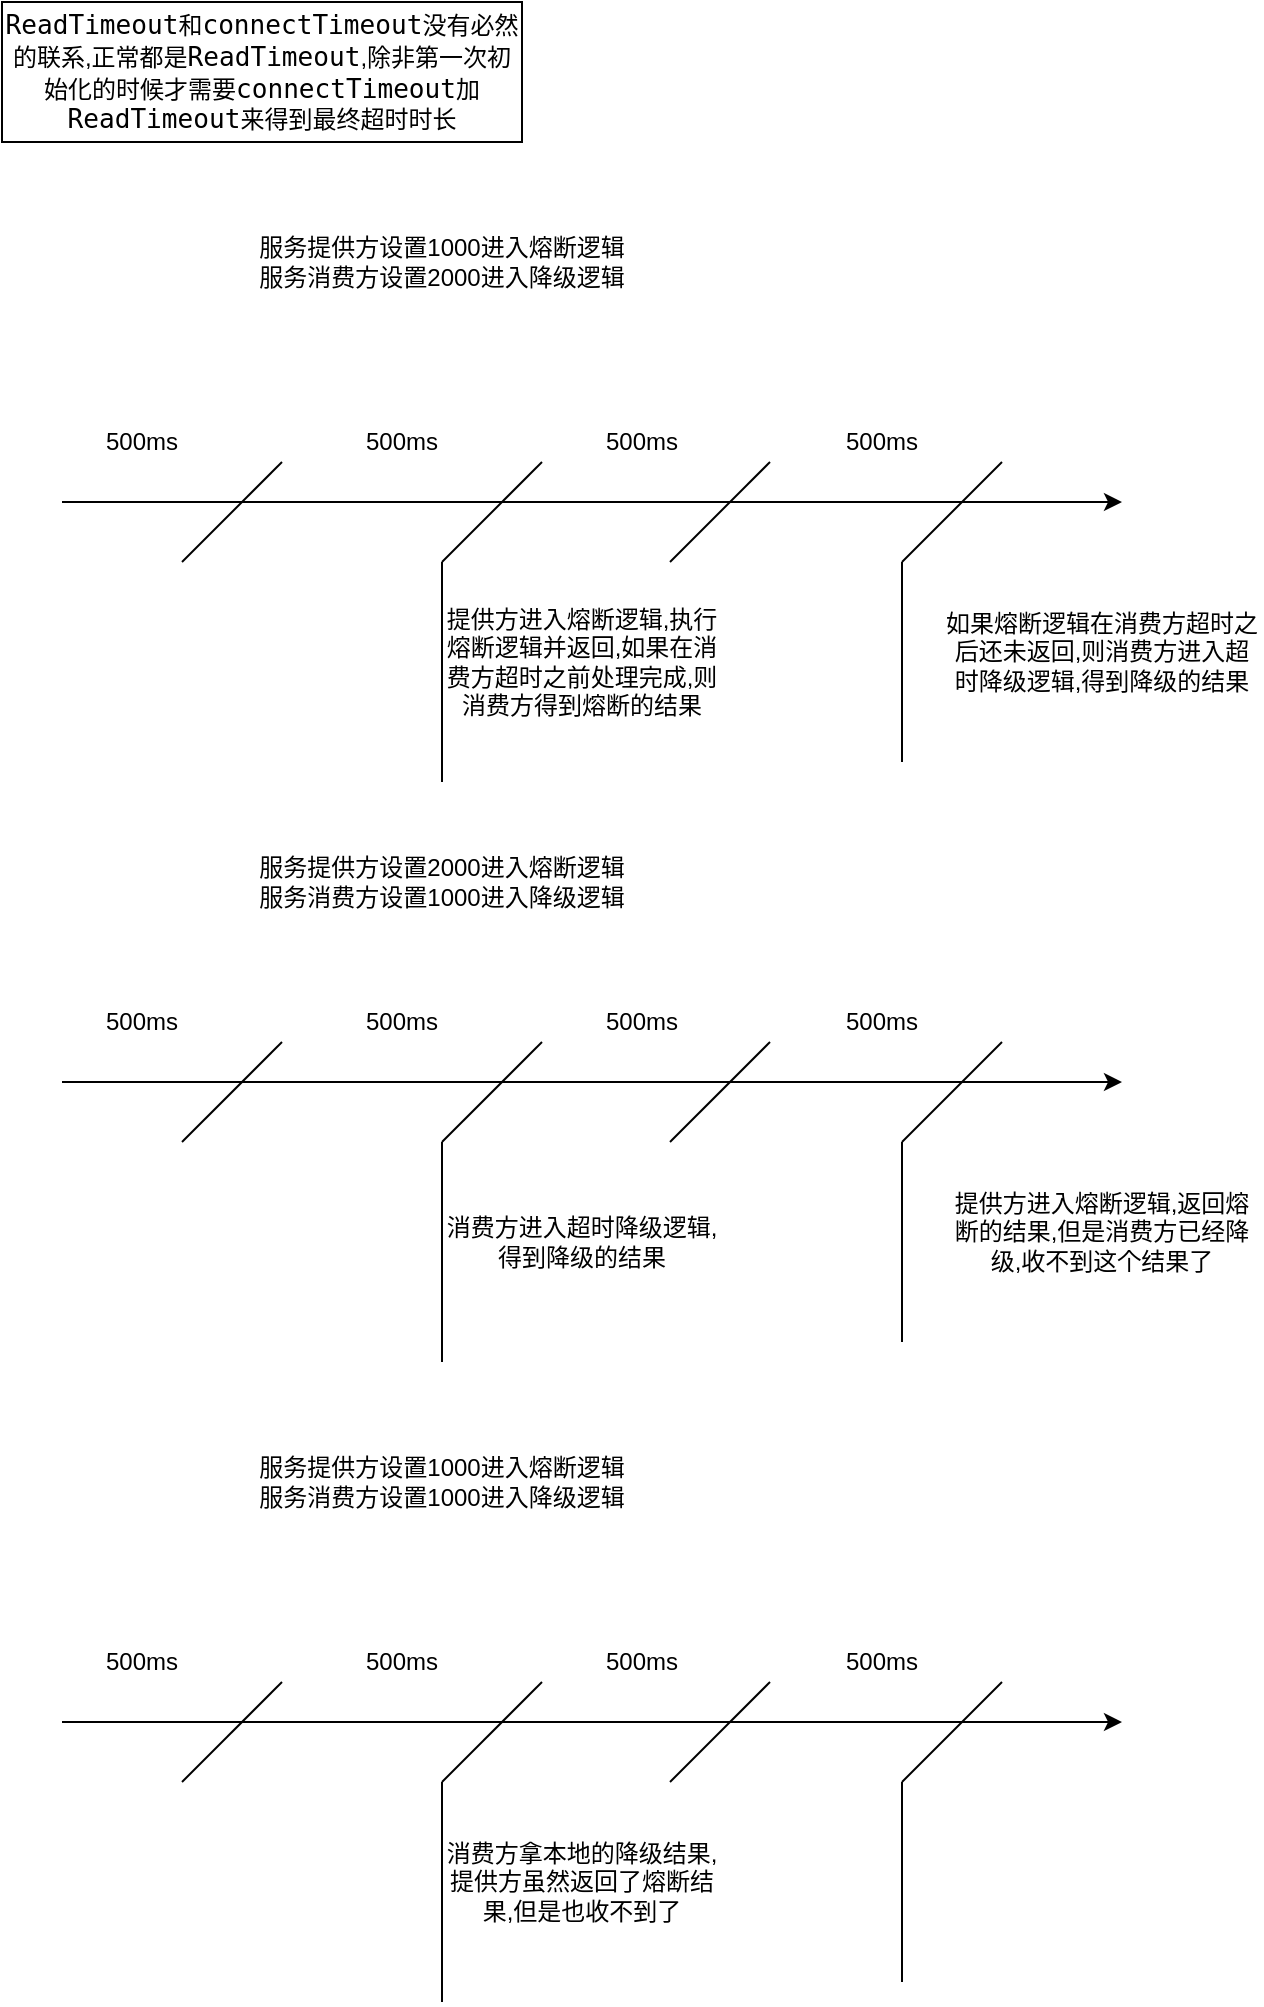<mxfile version="13.10.9" type="github">
  <diagram id="E3m-XeIQVQSN0iLPFJ0V" name="第 1 页">
    <mxGraphModel dx="731" dy="536" grid="1" gridSize="10" guides="1" tooltips="1" connect="1" arrows="1" fold="1" page="1" pageScale="1" pageWidth="827" pageHeight="1169" math="0" shadow="0">
      <root>
        <mxCell id="0" />
        <mxCell id="1" parent="0" />
        <mxCell id="yEqj9vdKXUoKs3gxg46q-3" value="" style="endArrow=classic;html=1;" parent="1" edge="1">
          <mxGeometry width="50" height="50" relative="1" as="geometry">
            <mxPoint x="60" y="270" as="sourcePoint" />
            <mxPoint x="590" y="270" as="targetPoint" />
          </mxGeometry>
        </mxCell>
        <mxCell id="yEqj9vdKXUoKs3gxg46q-4" value="" style="endArrow=none;html=1;" parent="1" edge="1">
          <mxGeometry width="50" height="50" relative="1" as="geometry">
            <mxPoint x="120" y="300" as="sourcePoint" />
            <mxPoint x="170" y="250" as="targetPoint" />
          </mxGeometry>
        </mxCell>
        <mxCell id="yEqj9vdKXUoKs3gxg46q-5" value="" style="endArrow=none;html=1;" parent="1" edge="1">
          <mxGeometry width="50" height="50" relative="1" as="geometry">
            <mxPoint x="250" y="300" as="sourcePoint" />
            <mxPoint x="300" y="250" as="targetPoint" />
          </mxGeometry>
        </mxCell>
        <mxCell id="yEqj9vdKXUoKs3gxg46q-6" value="" style="endArrow=none;html=1;" parent="1" edge="1">
          <mxGeometry width="50" height="50" relative="1" as="geometry">
            <mxPoint x="364" y="300" as="sourcePoint" />
            <mxPoint x="414" y="250" as="targetPoint" />
          </mxGeometry>
        </mxCell>
        <mxCell id="yEqj9vdKXUoKs3gxg46q-7" value="500ms" style="text;html=1;strokeColor=none;fillColor=none;align=center;verticalAlign=middle;whiteSpace=wrap;rounded=0;" parent="1" vertex="1">
          <mxGeometry x="80" y="230" width="40" height="20" as="geometry" />
        </mxCell>
        <mxCell id="yEqj9vdKXUoKs3gxg46q-8" value="500ms" style="text;html=1;strokeColor=none;fillColor=none;align=center;verticalAlign=middle;whiteSpace=wrap;rounded=0;" parent="1" vertex="1">
          <mxGeometry x="210" y="230" width="40" height="20" as="geometry" />
        </mxCell>
        <mxCell id="yEqj9vdKXUoKs3gxg46q-10" value="500ms" style="text;html=1;strokeColor=none;fillColor=none;align=center;verticalAlign=middle;whiteSpace=wrap;rounded=0;" parent="1" vertex="1">
          <mxGeometry x="330" y="230" width="40" height="20" as="geometry" />
        </mxCell>
        <mxCell id="yEqj9vdKXUoKs3gxg46q-12" value="服务提供方设置1000进入熔断逻辑&lt;br&gt;服务消费方设置2000进入降级逻辑" style="text;html=1;strokeColor=none;fillColor=none;align=center;verticalAlign=middle;whiteSpace=wrap;rounded=0;" parent="1" vertex="1">
          <mxGeometry x="110" y="130" width="280" height="40" as="geometry" />
        </mxCell>
        <mxCell id="yEqj9vdKXUoKs3gxg46q-13" value="" style="endArrow=none;html=1;" parent="1" edge="1">
          <mxGeometry width="50" height="50" relative="1" as="geometry">
            <mxPoint x="480" y="300" as="sourcePoint" />
            <mxPoint x="530" y="250" as="targetPoint" />
          </mxGeometry>
        </mxCell>
        <mxCell id="yEqj9vdKXUoKs3gxg46q-14" value="500ms" style="text;html=1;strokeColor=none;fillColor=none;align=center;verticalAlign=middle;whiteSpace=wrap;rounded=0;" parent="1" vertex="1">
          <mxGeometry x="450" y="230" width="40" height="20" as="geometry" />
        </mxCell>
        <mxCell id="yEqj9vdKXUoKs3gxg46q-16" value="" style="endArrow=none;html=1;" parent="1" edge="1">
          <mxGeometry width="50" height="50" relative="1" as="geometry">
            <mxPoint x="250" y="410" as="sourcePoint" />
            <mxPoint x="250" y="300" as="targetPoint" />
          </mxGeometry>
        </mxCell>
        <mxCell id="yEqj9vdKXUoKs3gxg46q-17" value="提供方进入熔断逻辑,执行熔断逻辑并返回,如果在消费方超时之前处理完成,则消费方得到熔断的结果" style="text;html=1;strokeColor=none;fillColor=none;align=center;verticalAlign=middle;whiteSpace=wrap;rounded=0;" parent="1" vertex="1">
          <mxGeometry x="250" y="320" width="140" height="60" as="geometry" />
        </mxCell>
        <mxCell id="yEqj9vdKXUoKs3gxg46q-18" value="" style="endArrow=none;html=1;" parent="1" edge="1">
          <mxGeometry width="50" height="50" relative="1" as="geometry">
            <mxPoint x="480" y="400" as="sourcePoint" />
            <mxPoint x="480" y="300" as="targetPoint" />
          </mxGeometry>
        </mxCell>
        <mxCell id="yEqj9vdKXUoKs3gxg46q-19" value="如果熔断逻辑在消费方超时之后还未返回,则消费方进入超时降级逻辑,得到降级的结果" style="text;html=1;strokeColor=none;fillColor=none;align=center;verticalAlign=middle;whiteSpace=wrap;rounded=0;" parent="1" vertex="1">
          <mxGeometry x="500" y="320" width="160" height="50" as="geometry" />
        </mxCell>
        <mxCell id="yEqj9vdKXUoKs3gxg46q-20" value="" style="endArrow=classic;html=1;" parent="1" edge="1">
          <mxGeometry width="50" height="50" relative="1" as="geometry">
            <mxPoint x="60" y="560" as="sourcePoint" />
            <mxPoint x="590" y="560" as="targetPoint" />
          </mxGeometry>
        </mxCell>
        <mxCell id="yEqj9vdKXUoKs3gxg46q-21" value="" style="endArrow=none;html=1;" parent="1" edge="1">
          <mxGeometry width="50" height="50" relative="1" as="geometry">
            <mxPoint x="120" y="590" as="sourcePoint" />
            <mxPoint x="170" y="540" as="targetPoint" />
          </mxGeometry>
        </mxCell>
        <mxCell id="yEqj9vdKXUoKs3gxg46q-22" value="" style="endArrow=none;html=1;" parent="1" edge="1">
          <mxGeometry width="50" height="50" relative="1" as="geometry">
            <mxPoint x="250" y="590" as="sourcePoint" />
            <mxPoint x="300" y="540" as="targetPoint" />
          </mxGeometry>
        </mxCell>
        <mxCell id="yEqj9vdKXUoKs3gxg46q-23" value="" style="endArrow=none;html=1;" parent="1" edge="1">
          <mxGeometry width="50" height="50" relative="1" as="geometry">
            <mxPoint x="364" y="590" as="sourcePoint" />
            <mxPoint x="414" y="540" as="targetPoint" />
          </mxGeometry>
        </mxCell>
        <mxCell id="yEqj9vdKXUoKs3gxg46q-24" value="500ms" style="text;html=1;strokeColor=none;fillColor=none;align=center;verticalAlign=middle;whiteSpace=wrap;rounded=0;" parent="1" vertex="1">
          <mxGeometry x="80" y="520" width="40" height="20" as="geometry" />
        </mxCell>
        <mxCell id="yEqj9vdKXUoKs3gxg46q-25" value="500ms" style="text;html=1;strokeColor=none;fillColor=none;align=center;verticalAlign=middle;whiteSpace=wrap;rounded=0;" parent="1" vertex="1">
          <mxGeometry x="210" y="520" width="40" height="20" as="geometry" />
        </mxCell>
        <mxCell id="yEqj9vdKXUoKs3gxg46q-26" value="500ms" style="text;html=1;strokeColor=none;fillColor=none;align=center;verticalAlign=middle;whiteSpace=wrap;rounded=0;" parent="1" vertex="1">
          <mxGeometry x="330" y="520" width="40" height="20" as="geometry" />
        </mxCell>
        <mxCell id="yEqj9vdKXUoKs3gxg46q-27" value="服务提供方设置2000进入熔断逻辑&lt;br&gt;服务消费方设置1000进入降级逻辑" style="text;html=1;strokeColor=none;fillColor=none;align=center;verticalAlign=middle;whiteSpace=wrap;rounded=0;" parent="1" vertex="1">
          <mxGeometry x="110" y="440" width="280" height="40" as="geometry" />
        </mxCell>
        <mxCell id="yEqj9vdKXUoKs3gxg46q-28" value="" style="endArrow=none;html=1;" parent="1" edge="1">
          <mxGeometry width="50" height="50" relative="1" as="geometry">
            <mxPoint x="480" y="590" as="sourcePoint" />
            <mxPoint x="530" y="540" as="targetPoint" />
          </mxGeometry>
        </mxCell>
        <mxCell id="yEqj9vdKXUoKs3gxg46q-29" value="500ms" style="text;html=1;strokeColor=none;fillColor=none;align=center;verticalAlign=middle;whiteSpace=wrap;rounded=0;" parent="1" vertex="1">
          <mxGeometry x="450" y="520" width="40" height="20" as="geometry" />
        </mxCell>
        <mxCell id="yEqj9vdKXUoKs3gxg46q-30" value="" style="endArrow=none;html=1;" parent="1" edge="1">
          <mxGeometry width="50" height="50" relative="1" as="geometry">
            <mxPoint x="250" y="700" as="sourcePoint" />
            <mxPoint x="250" y="590" as="targetPoint" />
          </mxGeometry>
        </mxCell>
        <mxCell id="yEqj9vdKXUoKs3gxg46q-31" value="消费方进入超时降级逻辑,得到降级的结果" style="text;html=1;strokeColor=none;fillColor=none;align=center;verticalAlign=middle;whiteSpace=wrap;rounded=0;" parent="1" vertex="1">
          <mxGeometry x="250" y="610" width="140" height="60" as="geometry" />
        </mxCell>
        <mxCell id="yEqj9vdKXUoKs3gxg46q-32" value="" style="endArrow=none;html=1;" parent="1" edge="1">
          <mxGeometry width="50" height="50" relative="1" as="geometry">
            <mxPoint x="480" y="690" as="sourcePoint" />
            <mxPoint x="480" y="590" as="targetPoint" />
          </mxGeometry>
        </mxCell>
        <mxCell id="yEqj9vdKXUoKs3gxg46q-33" value="提供方进入熔断逻辑,返回熔断的结果,但是消费方已经降级,收不到这个结果了" style="text;html=1;strokeColor=none;fillColor=none;align=center;verticalAlign=middle;whiteSpace=wrap;rounded=0;" parent="1" vertex="1">
          <mxGeometry x="500" y="610" width="160" height="50" as="geometry" />
        </mxCell>
        <mxCell id="yEqj9vdKXUoKs3gxg46q-34" value="" style="endArrow=classic;html=1;" parent="1" edge="1">
          <mxGeometry width="50" height="50" relative="1" as="geometry">
            <mxPoint x="60" y="880" as="sourcePoint" />
            <mxPoint x="590" y="880" as="targetPoint" />
          </mxGeometry>
        </mxCell>
        <mxCell id="yEqj9vdKXUoKs3gxg46q-35" value="" style="endArrow=none;html=1;" parent="1" edge="1">
          <mxGeometry width="50" height="50" relative="1" as="geometry">
            <mxPoint x="120" y="910" as="sourcePoint" />
            <mxPoint x="170" y="860" as="targetPoint" />
          </mxGeometry>
        </mxCell>
        <mxCell id="yEqj9vdKXUoKs3gxg46q-36" value="" style="endArrow=none;html=1;" parent="1" edge="1">
          <mxGeometry width="50" height="50" relative="1" as="geometry">
            <mxPoint x="250" y="910" as="sourcePoint" />
            <mxPoint x="300" y="860" as="targetPoint" />
          </mxGeometry>
        </mxCell>
        <mxCell id="yEqj9vdKXUoKs3gxg46q-37" value="" style="endArrow=none;html=1;" parent="1" edge="1">
          <mxGeometry width="50" height="50" relative="1" as="geometry">
            <mxPoint x="364" y="910" as="sourcePoint" />
            <mxPoint x="414" y="860" as="targetPoint" />
          </mxGeometry>
        </mxCell>
        <mxCell id="yEqj9vdKXUoKs3gxg46q-38" value="500ms" style="text;html=1;strokeColor=none;fillColor=none;align=center;verticalAlign=middle;whiteSpace=wrap;rounded=0;" parent="1" vertex="1">
          <mxGeometry x="80" y="840" width="40" height="20" as="geometry" />
        </mxCell>
        <mxCell id="yEqj9vdKXUoKs3gxg46q-39" value="500ms" style="text;html=1;strokeColor=none;fillColor=none;align=center;verticalAlign=middle;whiteSpace=wrap;rounded=0;" parent="1" vertex="1">
          <mxGeometry x="210" y="840" width="40" height="20" as="geometry" />
        </mxCell>
        <mxCell id="yEqj9vdKXUoKs3gxg46q-40" value="500ms" style="text;html=1;strokeColor=none;fillColor=none;align=center;verticalAlign=middle;whiteSpace=wrap;rounded=0;" parent="1" vertex="1">
          <mxGeometry x="330" y="840" width="40" height="20" as="geometry" />
        </mxCell>
        <mxCell id="yEqj9vdKXUoKs3gxg46q-41" value="服务提供方设置1000进入熔断逻辑&lt;br&gt;服务消费方设置1000进入降级逻辑" style="text;html=1;strokeColor=none;fillColor=none;align=center;verticalAlign=middle;whiteSpace=wrap;rounded=0;" parent="1" vertex="1">
          <mxGeometry x="110" y="740" width="280" height="40" as="geometry" />
        </mxCell>
        <mxCell id="yEqj9vdKXUoKs3gxg46q-42" value="" style="endArrow=none;html=1;" parent="1" edge="1">
          <mxGeometry width="50" height="50" relative="1" as="geometry">
            <mxPoint x="480" y="910" as="sourcePoint" />
            <mxPoint x="530" y="860" as="targetPoint" />
          </mxGeometry>
        </mxCell>
        <mxCell id="yEqj9vdKXUoKs3gxg46q-43" value="500ms" style="text;html=1;strokeColor=none;fillColor=none;align=center;verticalAlign=middle;whiteSpace=wrap;rounded=0;" parent="1" vertex="1">
          <mxGeometry x="450" y="840" width="40" height="20" as="geometry" />
        </mxCell>
        <mxCell id="yEqj9vdKXUoKs3gxg46q-44" value="" style="endArrow=none;html=1;" parent="1" edge="1">
          <mxGeometry width="50" height="50" relative="1" as="geometry">
            <mxPoint x="250" y="1020" as="sourcePoint" />
            <mxPoint x="250" y="910" as="targetPoint" />
          </mxGeometry>
        </mxCell>
        <mxCell id="yEqj9vdKXUoKs3gxg46q-45" value="消费方拿本地的降级结果,提供方虽然返回了熔断结果,但是也收不到了" style="text;html=1;strokeColor=none;fillColor=none;align=center;verticalAlign=middle;whiteSpace=wrap;rounded=0;" parent="1" vertex="1">
          <mxGeometry x="250" y="930" width="140" height="60" as="geometry" />
        </mxCell>
        <mxCell id="yEqj9vdKXUoKs3gxg46q-46" value="" style="endArrow=none;html=1;" parent="1" edge="1">
          <mxGeometry width="50" height="50" relative="1" as="geometry">
            <mxPoint x="480" y="1010" as="sourcePoint" />
            <mxPoint x="480" y="910" as="targetPoint" />
          </mxGeometry>
        </mxCell>
        <mxCell id="Sdvme6QABfjAyu6uPsd4-1" value="&lt;span style=&quot;background-color: rgb(255 , 255 , 255)&quot;&gt;&lt;span style=&quot;font-family: &amp;#34;jetbrains mono&amp;#34; , monospace ; font-size: 9.8pt&quot;&gt;ReadTimeout&lt;/span&gt;和&lt;span style=&quot;font-family: &amp;#34;jetbrains mono&amp;#34; , monospace ; font-size: 9.8pt&quot;&gt;connectTimeout&lt;/span&gt;没有必然的联系,正常都是&lt;span style=&quot;font-family: &amp;#34;jetbrains mono&amp;#34; , monospace ; font-size: 13.067px&quot;&gt;ReadTimeout&lt;/span&gt;,除非第一次初始化的时候才需要&lt;/span&gt;&lt;span style=&quot;font-family: &amp;#34;jetbrains mono&amp;#34; , monospace ; font-size: 13.067px ; background-color: rgb(255 , 255 , 255)&quot;&gt;connectTimeout&lt;/span&gt;&lt;span style=&quot;background-color: rgb(255 , 255 , 255)&quot;&gt;加&lt;/span&gt;&lt;span style=&quot;font-family: &amp;#34;jetbrains mono&amp;#34; , monospace ; font-size: 13.067px ; background-color: rgb(255 , 255 , 255)&quot;&gt;ReadTimeout&lt;/span&gt;&lt;span style=&quot;background-color: rgb(255 , 255 , 255)&quot;&gt;来得到最终超时时长&lt;/span&gt;" style="text;html=1;strokeColor=#000000;fillColor=none;align=center;verticalAlign=middle;whiteSpace=wrap;rounded=0;" vertex="1" parent="1">
          <mxGeometry x="30" y="20" width="260" height="70" as="geometry" />
        </mxCell>
      </root>
    </mxGraphModel>
  </diagram>
</mxfile>
